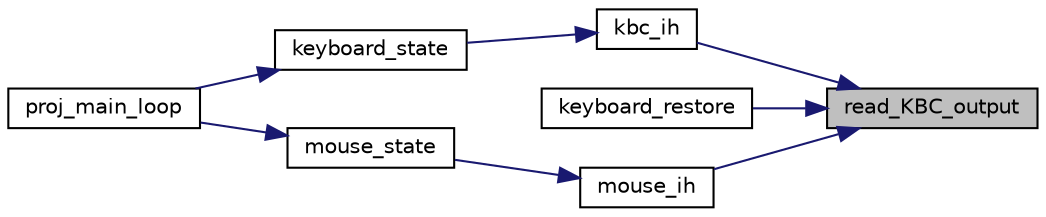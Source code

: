 digraph "read_KBC_output"
{
 // LATEX_PDF_SIZE
  edge [fontname="Helvetica",fontsize="10",labelfontname="Helvetica",labelfontsize="10"];
  node [fontname="Helvetica",fontsize="10",shape=record];
  rankdir="RL";
  Node1 [label="read_KBC_output",height=0.2,width=0.4,color="black", fillcolor="grey75", style="filled", fontcolor="black",tooltip=" "];
  Node1 -> Node2 [dir="back",color="midnightblue",fontsize="10",style="solid"];
  Node2 [label="kbc_ih",height=0.2,width=0.4,color="black", fillcolor="white", style="filled",URL="$keyboard_8c.html#aea970a154161a35f6894898a092ed70a",tooltip=" "];
  Node2 -> Node3 [dir="back",color="midnightblue",fontsize="10",style="solid"];
  Node3 [label="keyboard_state",height=0.2,width=0.4,color="black", fillcolor="white", style="filled",URL="$state_8c.html#a85a5a00216c3c664ad37836286e09be6",tooltip="Handles keyboard input and updates the game state accordingly."];
  Node3 -> Node4 [dir="back",color="midnightblue",fontsize="10",style="solid"];
  Node4 [label="proj_main_loop",height=0.2,width=0.4,color="black", fillcolor="white", style="filled",URL="$main_8c.html#a2a16f651eccbd248e1ad3b3b924b143b",tooltip=" "];
  Node1 -> Node5 [dir="back",color="midnightblue",fontsize="10",style="solid"];
  Node5 [label="keyboard_restore",height=0.2,width=0.4,color="black", fillcolor="white", style="filled",URL="$keyboard_8c.html#a58017421d19bb2004825d339ebb600fa",tooltip=" "];
  Node1 -> Node6 [dir="back",color="midnightblue",fontsize="10",style="solid"];
  Node6 [label="mouse_ih",height=0.2,width=0.4,color="black", fillcolor="white", style="filled",URL="$mouse_8c.html#a210374b50462acdedab00df64d5cea3c",tooltip=" "];
  Node6 -> Node7 [dir="back",color="midnightblue",fontsize="10",style="solid"];
  Node7 [label="mouse_state",height=0.2,width=0.4,color="black", fillcolor="white", style="filled",URL="$state_8c.html#aef2e501a29ca47dd1826c6b2c0ebe666",tooltip="Handles mouse input and updates the game state accordingly."];
  Node7 -> Node4 [dir="back",color="midnightblue",fontsize="10",style="solid"];
}
